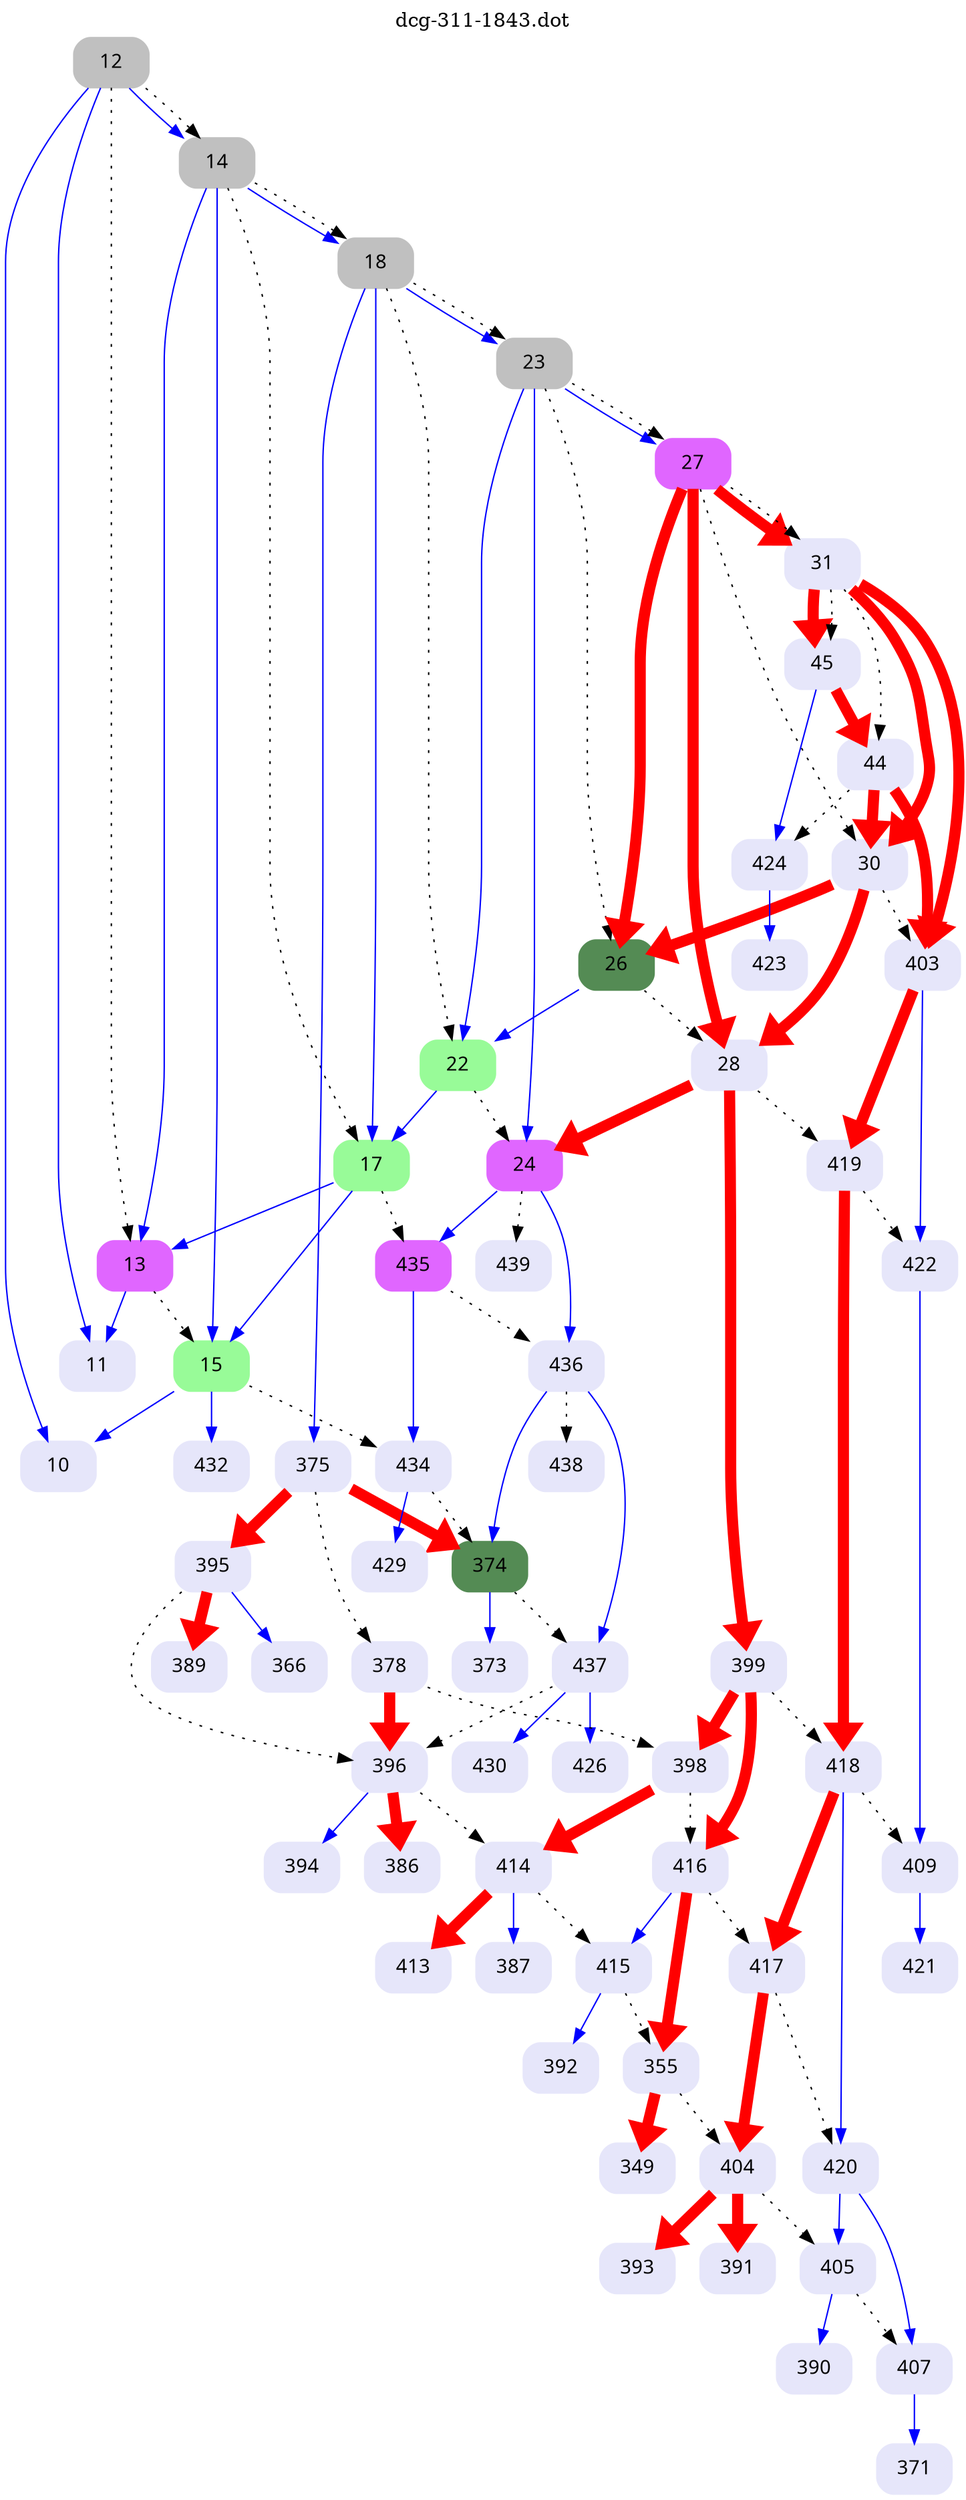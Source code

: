 digraph dcg_311 {
  labelloc="t";
  label="dcg-311-1843.dot";
  node [fontname="sans-serif"];
  node [shape=box style="rounded,filled"];
  n12 [label="12" color=grey];
  n12 -> n11 [color=blue penwidth=1];
  n12 -> n10 [color=blue penwidth=1];
  n12 -> n14 [color=blue penwidth=1];
  n12 -> n13 [style=dotted,label=""];
  n12 -> n14 [style=dotted,label=""];
  n14 [label="14" color=grey];
  n14 -> n13 [color=blue penwidth=1];
  n14 -> n15 [color=blue penwidth=1];
  n14 -> n18 [color=blue penwidth=1];
  n14 -> n17 [style=dotted,label=""];
  n14 -> n18 [style=dotted,label=""];
  n18 [label="18" color=grey];
  n18 -> n17 [color=blue penwidth=1];
  n18 -> n375 [color=blue penwidth=1];
  n18 -> n23 [color=blue penwidth=1];
  n18 -> n22 [style=dotted,label=""];
  n18 -> n23 [style=dotted,label=""];
  n23 [label="23" color=grey];
  n23 -> n22 [color=blue penwidth=1];
  n23 -> n24 [color=blue penwidth=1];
  n23 -> n27 [color=blue penwidth=1];
  n23 -> n26 [style=dotted,label=""];
  n23 -> n27 [style=dotted,label=""];
  n27 [label="27" color=mediumorchid1];
  n27 -> n26 [color=red penwidth=8];
  n27 -> n28 [color=red penwidth=8];
  n27 -> n31 [color=red penwidth=8];
  n27 -> n30 [style=dotted,label=""];
  n27 -> n31 [style=dotted,label=""];
  n31 [label="31" color=lavender];
  n31 -> n30 [color=red penwidth=8];
  n31 -> n403 [color=red penwidth=8];
  n31 -> n45 [color=red penwidth=8];
  n31 -> n44 [style=dotted,label=""];
  n31 -> n45 [style=dotted,label=""];
  n45 [label="45" color=lavender];
  n45 -> n44 [color=red penwidth=8];
  n45 -> n424 [color=blue penwidth=1];
  n424 [label="424" color=lavender];
  n424 -> n423 [color=blue penwidth=1];
  n423 [label="423" color=lavender];
  n44 [label="44" color=lavender];
  n44 -> n30 [color=red penwidth=8];
  n44 -> n403 [color=red penwidth=8];
  n44 -> n424 [style=dotted,label=""];
  n403 [label="403" color=lavender];
  n403 -> n419 [color=red penwidth=8];
  n403 -> n422 [color=blue penwidth=1];
  n422 [label="422" color=lavender];
  n422 -> n409 [color=blue penwidth=1];
  n409 [label="409" color=lavender];
  n409 -> n421 [color=blue penwidth=1];
  n421 [label="421" color=lavender];
  n419 [label="419" color=lavender];
  n419 -> n418 [color=red penwidth=8];
  n419 -> n422 [style=dotted,label=""];
  n418 [label="418" color=lavender];
  n418 -> n417 [color=red penwidth=8];
  n418 -> n420 [color=blue penwidth=1];
  n418 -> n409 [style=dotted,label=""];
  n420 [label="420" color=lavender];
  n420 -> n405 [color=blue penwidth=1];
  n420 -> n407 [color=blue penwidth=1];
  n407 [label="407" color=lavender];
  n407 -> n371 [color=blue penwidth=1];
  n371 [label="371" color=lavender];
  n405 [label="405" color=lavender];
  n405 -> n390 [color=blue penwidth=1];
  n405 -> n407 [style=dotted,label=""];
  n390 [label="390" color=lavender];
  n417 [label="417" color=lavender];
  n417 -> n404 [color=red penwidth=8];
  n417 -> n420 [style=dotted,label=""];
  n404 [label="404" color=lavender];
  n404 -> n393 [color=red penwidth=8];
  n404 -> n391 [color=red penwidth=8];
  n404 -> n405 [style=dotted,label=""];
  n391 [label="391" color=lavender];
  n393 [label="393" color=lavender];
  n30 [label="30" color=lavender];
  n30 -> n26 [color=red penwidth=8];
  n30 -> n28 [color=red penwidth=8];
  n30 -> n403 [style=dotted,label=""];
  n28 [label="28" color=lavender];
  n28 -> n24 [color=red penwidth=8];
  n28 -> n399 [color=red penwidth=8];
  n28 -> n419 [style=dotted,label=""];
  n399 [label="399" color=lavender];
  n399 -> n398 [color=red penwidth=8];
  n399 -> n416 [color=red penwidth=8];
  n399 -> n418 [style=dotted,label=""];
  n416 [label="416" color=lavender];
  n416 -> n415 [color=blue penwidth=1];
  n416 -> n355 [color=red penwidth=8];
  n416 -> n417 [style=dotted,label=""];
  n355 [label="355" color=lavender];
  n355 -> n349 [color=red penwidth=8];
  n355 -> n404 [style=dotted,label=""];
  n349 [label="349" color=lavender];
  n415 [label="415" color=lavender];
  n415 -> n392 [color=blue penwidth=1];
  n415 -> n355 [style=dotted,label=""];
  n392 [label="392" color=lavender];
  n398 [label="398" color=lavender];
  n398 -> n414 [color=red penwidth=8];
  n398 -> n416 [style=dotted,label=""];
  n414 [label="414" color=lavender];
  n414 -> n413 [color=red penwidth=8];
  n414 -> n387 [color=blue penwidth=1];
  n414 -> n415 [style=dotted,label=""];
  n387 [label="387" color=lavender];
  n413 [label="413" color=lavender];
  n24 [label="24" color=mediumorchid1];
  n24 -> n435 [color=blue penwidth=1];
  n24 -> n436 [color=blue penwidth=1];
  n24 -> n439 [style=dotted,label=""];
  n436 [label="436" color=lavender];
  n436 -> n374 [color=blue penwidth=1];
  n436 -> n437 [color=blue penwidth=1];
  n436 -> n438 [style=dotted,label=""];
  n437 [label="437" color=lavender];
  n437 -> n426 [color=blue penwidth=1];
  n437 -> n430 [color=blue penwidth=1];
  n437 -> n396 [style=dotted,label=""];
  n430 [label="430" color=lavender];
  n426 [label="426" color=lavender];
  n396 [label="396" color=lavender];
  n396 -> n394 [color=blue penwidth=1];
  n396 -> n386 [color=red penwidth=8];
  n396 -> n414 [style=dotted,label=""];
  n386 [label="386" color=lavender];
  n394 [label="394" color=lavender];
  n374 [label="374" color=palegreen4];
  n374 -> n373 [color=blue penwidth=1];
  n374 -> n437 [style=dotted,label=""];
  n373 [label="373" color=lavender];
  n438 [label="438" color=lavender];
  n435 [label="435" color=mediumorchid1];
  n435 -> n434 [color=blue penwidth=1];
  n435 -> n436 [style=dotted,label=""];
  n434 [label="434" color=lavender];
  n434 -> n429 [color=blue penwidth=1];
  n434 -> n374 [style=dotted,label=""];
  n429 [label="429" color=lavender];
  n439 [label="439" color=lavender];
  n26 [label="26" color=palegreen4];
  n26 -> n22 [color=blue penwidth=1];
  n26 -> n28 [style=dotted,label=""];
  n22 [label="22" color=palegreen];
  n22 -> n17 [color=blue penwidth=1];
  n22 -> n24 [style=dotted,label=""];
  n17 [label="17" color=palegreen];
  n17 -> n13 [color=blue penwidth=1];
  n17 -> n15 [color=blue penwidth=1];
  n17 -> n435 [style=dotted,label=""];
  n15 [label="15" color=palegreen];
  n15 -> n10 [color=blue penwidth=1];
  n15 -> n432 [color=blue penwidth=1];
  n15 -> n434 [style=dotted,label=""];
  n432 [label="432" color=lavender];
  n10 [label="10" color=lavender];
  n13 [label="13" color=mediumorchid1];
  n13 -> n11 [color=blue penwidth=1];
  n13 -> n15 [style=dotted,label=""];
  n11 [label="11" color=lavender];
  n375 [label="375" color=lavender];
  n375 -> n374 [color=red penwidth=8];
  n375 -> n395 [color=red penwidth=8];
  n375 -> n378 [style=dotted,label=""];
  n395 [label="395" color=lavender];
  n395 -> n389 [color=red penwidth=8];
  n395 -> n366 [color=blue penwidth=1];
  n395 -> n396 [style=dotted,label=""];
  n366 [label="366" color=lavender];
  n389 [label="389" color=lavender];
  n378 [label="378" color=lavender];
  n378 -> n396 [color=red penwidth=8];
  n378 -> n398 [style=dotted,label=""];
}
